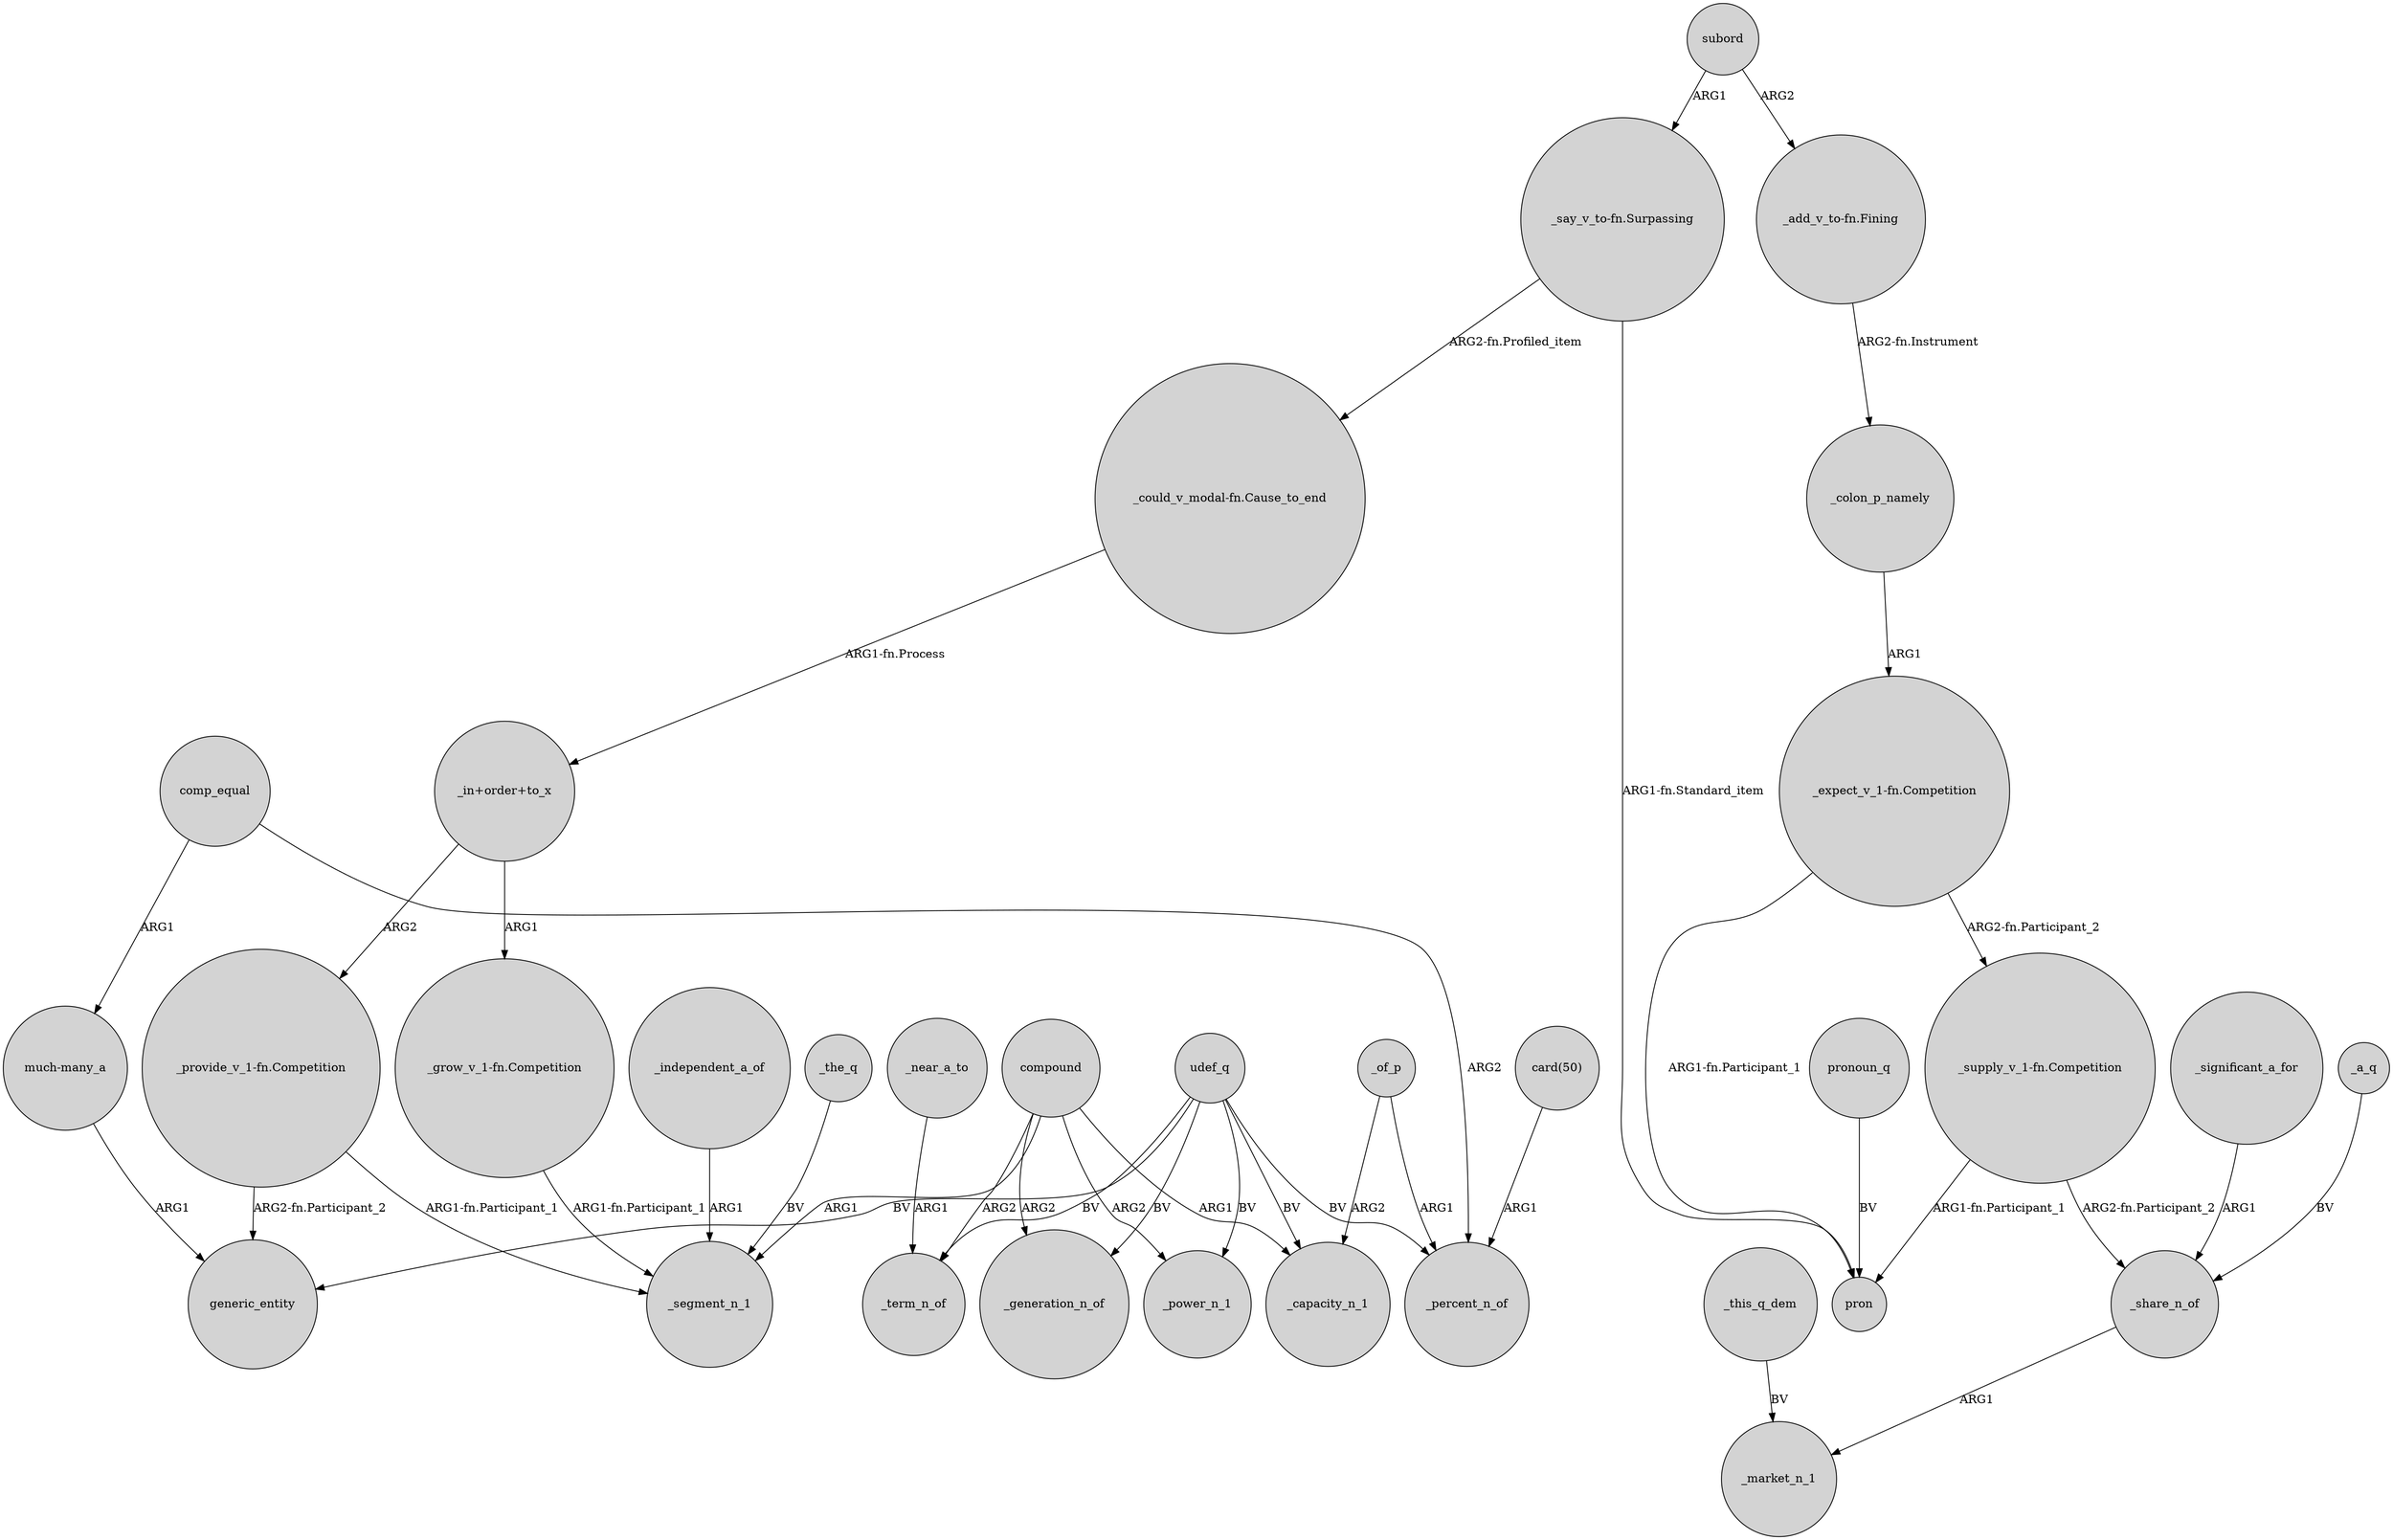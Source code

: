 digraph {
	node [shape=circle style=filled]
	udef_q -> _term_n_of [label=BV]
	_independent_a_of -> _segment_n_1 [label=ARG1]
	comp_equal -> _percent_n_of [label=ARG2]
	subord -> "_say_v_to-fn.Surpassing" [label=ARG1]
	compound -> _term_n_of [label=ARG2]
	compound -> _segment_n_1 [label=ARG1]
	"_grow_v_1-fn.Competition" -> _segment_n_1 [label="ARG1-fn.Participant_1"]
	"_supply_v_1-fn.Competition" -> pron [label="ARG1-fn.Participant_1"]
	"_say_v_to-fn.Surpassing" -> "_could_v_modal-fn.Cause_to_end" [label="ARG2-fn.Profiled_item"]
	_a_q -> _share_n_of [label=BV]
	"_add_v_to-fn.Fining" -> _colon_p_namely [label="ARG2-fn.Instrument"]
	_of_p -> _percent_n_of [label=ARG1]
	_share_n_of -> _market_n_1 [label=ARG1]
	udef_q -> generic_entity [label=BV]
	compound -> _power_n_1 [label=ARG2]
	"_expect_v_1-fn.Competition" -> "_supply_v_1-fn.Competition" [label="ARG2-fn.Participant_2"]
	udef_q -> _generation_n_of [label=BV]
	comp_equal -> "much-many_a" [label=ARG1]
	pronoun_q -> pron [label=BV]
	"_expect_v_1-fn.Competition" -> pron [label="ARG1-fn.Participant_1"]
	_this_q_dem -> _market_n_1 [label=BV]
	"_provide_v_1-fn.Competition" -> _segment_n_1 [label="ARG1-fn.Participant_1"]
	"_supply_v_1-fn.Competition" -> _share_n_of [label="ARG2-fn.Participant_2"]
	udef_q -> _percent_n_of [label=BV]
	"much-many_a" -> generic_entity [label=ARG1]
	compound -> _capacity_n_1 [label=ARG1]
	"_in+order+to_x" -> "_grow_v_1-fn.Competition" [label=ARG1]
	_significant_a_for -> _share_n_of [label=ARG1]
	_near_a_to -> _term_n_of [label=ARG1]
	compound -> _generation_n_of [label=ARG2]
	"_in+order+to_x" -> "_provide_v_1-fn.Competition" [label=ARG2]
	_colon_p_namely -> "_expect_v_1-fn.Competition" [label=ARG1]
	"card(50)" -> _percent_n_of [label=ARG1]
	"_could_v_modal-fn.Cause_to_end" -> "_in+order+to_x" [label="ARG1-fn.Process"]
	_the_q -> _segment_n_1 [label=BV]
	udef_q -> _capacity_n_1 [label=BV]
	subord -> "_add_v_to-fn.Fining" [label=ARG2]
	"_provide_v_1-fn.Competition" -> generic_entity [label="ARG2-fn.Participant_2"]
	_of_p -> _capacity_n_1 [label=ARG2]
	udef_q -> _power_n_1 [label=BV]
	"_say_v_to-fn.Surpassing" -> pron [label="ARG1-fn.Standard_item"]
}
